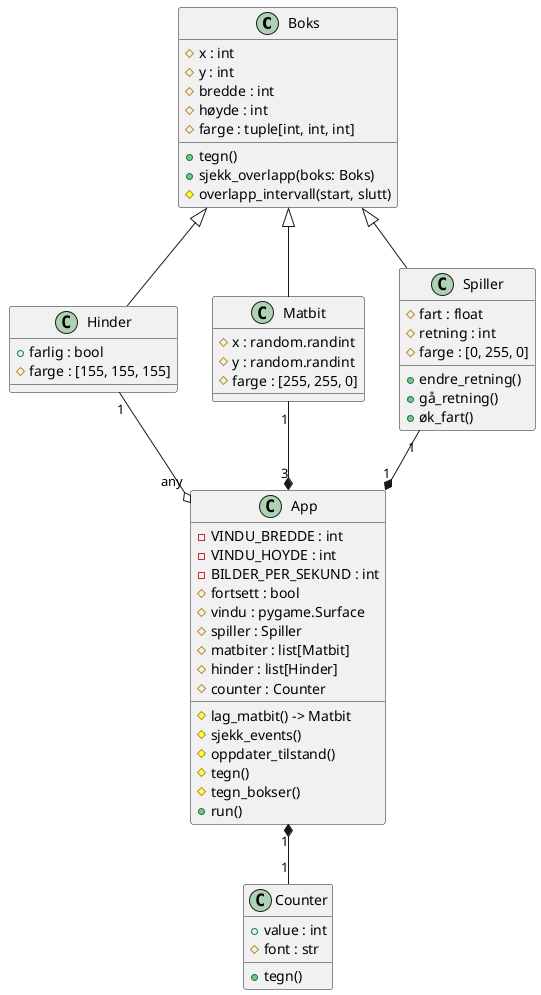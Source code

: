 @startuml TrollUML
class Boks{
    #x : int
    #y : int
    #bredde : int
    #høyde : int 
    #farge : tuple[int, int, int]
    +tegn()
    +sjekk_overlapp(boks: Boks)
    #overlapp_intervall(start, slutt)
}
class Spiller{
    #fart : float
    #retning : int 
    #farge : [0, 255, 0]
    +endre_retning()
    +gå_retning()
    +øk_fart()
}
class Matbit{
    #x : random.randint
    #y : random.randint
    #farge : [255, 255, 0]
}
class Hinder{
    +farlig : bool
    #farge : [155, 155, 155]
}
class Counter{
    +value : int
    #font : str
    +tegn()
}
class App{
    -VINDU_BREDDE : int
    -VINDU_HOYDE : int
    -BILDER_PER_SEKUND : int
    #fortsett : bool
    #vindu : pygame.Surface
    #spiller : Spiller
    #matbiter : list[Matbit]
    #hinder : list[Hinder]
    #counter : Counter 
    #lag_matbit() -> Matbit
    #sjekk_events()
    #oppdater_tilstand()
    #tegn()
    #tegn_bokser()
    +run()
}
Boks <|-down- Spiller
Boks <|-down- Matbit
Boks <|-down- Hinder
App "1" *-up- "1" Spiller
App "3" *-up- "1" Matbit
App "any" o-up- "1" Hinder
App "1" *-down- "1" Counter
@enduml